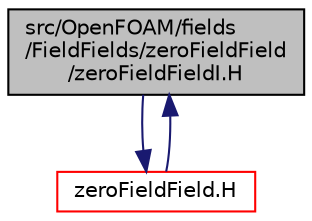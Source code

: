 digraph "src/OpenFOAM/fields/FieldFields/zeroFieldField/zeroFieldFieldI.H"
{
  bgcolor="transparent";
  edge [fontname="Helvetica",fontsize="10",labelfontname="Helvetica",labelfontsize="10"];
  node [fontname="Helvetica",fontsize="10",shape=record];
  Node1 [label="src/OpenFOAM/fields\l/FieldFields/zeroFieldField\l/zeroFieldFieldI.H",height=0.2,width=0.4,color="black", fillcolor="grey75", style="filled", fontcolor="black"];
  Node1 -> Node2 [color="midnightblue",fontsize="10",style="solid",fontname="Helvetica"];
  Node2 [label="zeroFieldField.H",height=0.2,width=0.4,color="red",URL="$a08050.html"];
  Node2 -> Node1 [color="midnightblue",fontsize="10",style="solid",fontname="Helvetica"];
}
